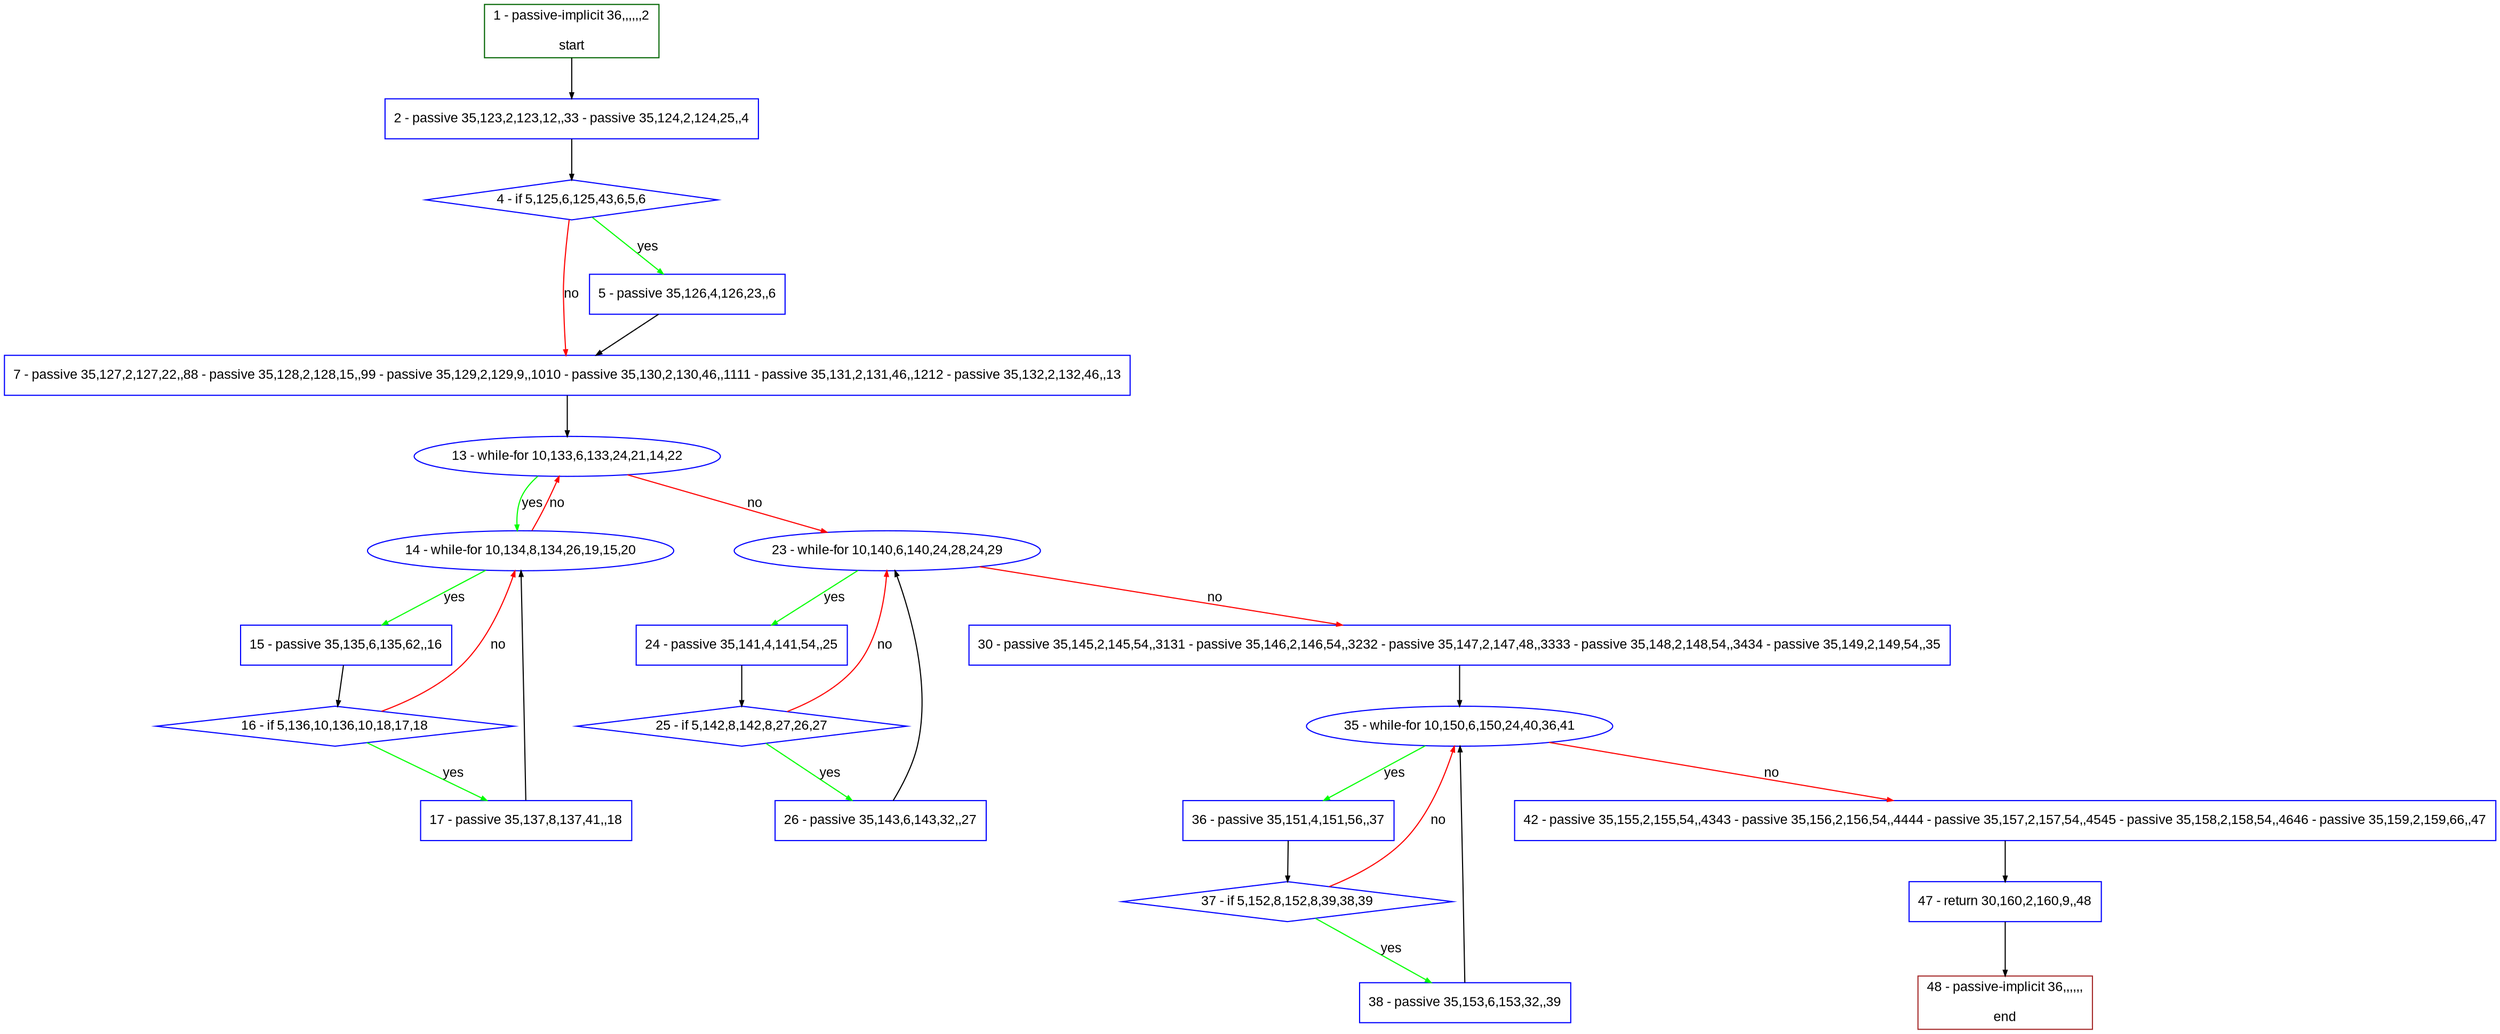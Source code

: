 digraph "" {
  graph [pack="true", label="", fontsize="12", packmode="clust", fontname="Arial", fillcolor="#FFFFCC", bgcolor="white", style="rounded,filled", compound="true"];
  node [node_initialized="no", label="", color="grey", fontsize="12", fillcolor="white", fontname="Arial", style="filled", shape="rectangle", compound="true", fixedsize="false"];
  edge [fontcolor="black", arrowhead="normal", arrowtail="none", arrowsize="0.5", ltail="", label="", color="black", fontsize="12", lhead="", fontname="Arial", dir="forward", compound="true"];
  __N1 [label="2 - passive 35,123,2,123,12,,33 - passive 35,124,2,124,25,,4", color="#0000ff", fillcolor="#ffffff", style="filled", shape="box"];
  __N2 [label="1 - passive-implicit 36,,,,,,2\n\nstart", color="#006400", fillcolor="#ffffff", style="filled", shape="box"];
  __N3 [label="4 - if 5,125,6,125,43,6,5,6", color="#0000ff", fillcolor="#ffffff", style="filled", shape="diamond"];
  __N4 [label="5 - passive 35,126,4,126,23,,6", color="#0000ff", fillcolor="#ffffff", style="filled", shape="box"];
  __N5 [label="7 - passive 35,127,2,127,22,,88 - passive 35,128,2,128,15,,99 - passive 35,129,2,129,9,,1010 - passive 35,130,2,130,46,,1111 - passive 35,131,2,131,46,,1212 - passive 35,132,2,132,46,,13", color="#0000ff", fillcolor="#ffffff", style="filled", shape="box"];
  __N6 [label="13 - while-for 10,133,6,133,24,21,14,22", color="#0000ff", fillcolor="#ffffff", style="filled", shape="oval"];
  __N7 [label="14 - while-for 10,134,8,134,26,19,15,20", color="#0000ff", fillcolor="#ffffff", style="filled", shape="oval"];
  __N8 [label="23 - while-for 10,140,6,140,24,28,24,29", color="#0000ff", fillcolor="#ffffff", style="filled", shape="oval"];
  __N9 [label="15 - passive 35,135,6,135,62,,16", color="#0000ff", fillcolor="#ffffff", style="filled", shape="box"];
  __N10 [label="16 - if 5,136,10,136,10,18,17,18", color="#0000ff", fillcolor="#ffffff", style="filled", shape="diamond"];
  __N11 [label="17 - passive 35,137,8,137,41,,18", color="#0000ff", fillcolor="#ffffff", style="filled", shape="box"];
  __N12 [label="24 - passive 35,141,4,141,54,,25", color="#0000ff", fillcolor="#ffffff", style="filled", shape="box"];
  __N13 [label="30 - passive 35,145,2,145,54,,3131 - passive 35,146,2,146,54,,3232 - passive 35,147,2,147,48,,3333 - passive 35,148,2,148,54,,3434 - passive 35,149,2,149,54,,35", color="#0000ff", fillcolor="#ffffff", style="filled", shape="box"];
  __N14 [label="25 - if 5,142,8,142,8,27,26,27", color="#0000ff", fillcolor="#ffffff", style="filled", shape="diamond"];
  __N15 [label="26 - passive 35,143,6,143,32,,27", color="#0000ff", fillcolor="#ffffff", style="filled", shape="box"];
  __N16 [label="35 - while-for 10,150,6,150,24,40,36,41", color="#0000ff", fillcolor="#ffffff", style="filled", shape="oval"];
  __N17 [label="36 - passive 35,151,4,151,56,,37", color="#0000ff", fillcolor="#ffffff", style="filled", shape="box"];
  __N18 [label="42 - passive 35,155,2,155,54,,4343 - passive 35,156,2,156,54,,4444 - passive 35,157,2,157,54,,4545 - passive 35,158,2,158,54,,4646 - passive 35,159,2,159,66,,47", color="#0000ff", fillcolor="#ffffff", style="filled", shape="box"];
  __N19 [label="37 - if 5,152,8,152,8,39,38,39", color="#0000ff", fillcolor="#ffffff", style="filled", shape="diamond"];
  __N20 [label="38 - passive 35,153,6,153,32,,39", color="#0000ff", fillcolor="#ffffff", style="filled", shape="box"];
  __N21 [label="47 - return 30,160,2,160,9,,48", color="#0000ff", fillcolor="#ffffff", style="filled", shape="box"];
  __N22 [label="48 - passive-implicit 36,,,,,,\n\nend", color="#a52a2a", fillcolor="#ffffff", style="filled", shape="box"];
  __N2 -> __N1 [arrowhead="normal", arrowtail="none", color="#000000", label="", dir="forward"];
  __N1 -> __N3 [arrowhead="normal", arrowtail="none", color="#000000", label="", dir="forward"];
  __N3 -> __N4 [arrowhead="normal", arrowtail="none", color="#00ff00", label="yes", dir="forward"];
  __N3 -> __N5 [arrowhead="normal", arrowtail="none", color="#ff0000", label="no", dir="forward"];
  __N4 -> __N5 [arrowhead="normal", arrowtail="none", color="#000000", label="", dir="forward"];
  __N5 -> __N6 [arrowhead="normal", arrowtail="none", color="#000000", label="", dir="forward"];
  __N6 -> __N7 [arrowhead="normal", arrowtail="none", color="#00ff00", label="yes", dir="forward"];
  __N7 -> __N6 [arrowhead="normal", arrowtail="none", color="#ff0000", label="no", dir="forward"];
  __N6 -> __N8 [arrowhead="normal", arrowtail="none", color="#ff0000", label="no", dir="forward"];
  __N7 -> __N9 [arrowhead="normal", arrowtail="none", color="#00ff00", label="yes", dir="forward"];
  __N9 -> __N10 [arrowhead="normal", arrowtail="none", color="#000000", label="", dir="forward"];
  __N10 -> __N7 [arrowhead="normal", arrowtail="none", color="#ff0000", label="no", dir="forward"];
  __N10 -> __N11 [arrowhead="normal", arrowtail="none", color="#00ff00", label="yes", dir="forward"];
  __N11 -> __N7 [arrowhead="normal", arrowtail="none", color="#000000", label="", dir="forward"];
  __N8 -> __N12 [arrowhead="normal", arrowtail="none", color="#00ff00", label="yes", dir="forward"];
  __N8 -> __N13 [arrowhead="normal", arrowtail="none", color="#ff0000", label="no", dir="forward"];
  __N12 -> __N14 [arrowhead="normal", arrowtail="none", color="#000000", label="", dir="forward"];
  __N14 -> __N8 [arrowhead="normal", arrowtail="none", color="#ff0000", label="no", dir="forward"];
  __N14 -> __N15 [arrowhead="normal", arrowtail="none", color="#00ff00", label="yes", dir="forward"];
  __N15 -> __N8 [arrowhead="normal", arrowtail="none", color="#000000", label="", dir="forward"];
  __N13 -> __N16 [arrowhead="normal", arrowtail="none", color="#000000", label="", dir="forward"];
  __N16 -> __N17 [arrowhead="normal", arrowtail="none", color="#00ff00", label="yes", dir="forward"];
  __N16 -> __N18 [arrowhead="normal", arrowtail="none", color="#ff0000", label="no", dir="forward"];
  __N17 -> __N19 [arrowhead="normal", arrowtail="none", color="#000000", label="", dir="forward"];
  __N19 -> __N16 [arrowhead="normal", arrowtail="none", color="#ff0000", label="no", dir="forward"];
  __N19 -> __N20 [arrowhead="normal", arrowtail="none", color="#00ff00", label="yes", dir="forward"];
  __N20 -> __N16 [arrowhead="normal", arrowtail="none", color="#000000", label="", dir="forward"];
  __N18 -> __N21 [arrowhead="normal", arrowtail="none", color="#000000", label="", dir="forward"];
  __N21 -> __N22 [arrowhead="normal", arrowtail="none", color="#000000", label="", dir="forward"];
}
